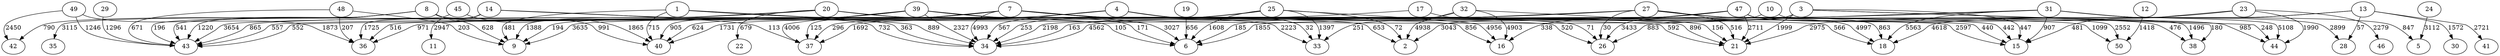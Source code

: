 strict digraph  {
	20 -> 6	 [label=105];
	20 -> 43	 [label=3654];
	20 -> 21	 [label=592];
	20 -> 22	 [label=679];
	20 -> 9	 [label=1388];
	20 -> 26	 [label=71];
	3 -> 21	 [label=1999];
	3 -> 26	 [label=3433];
	3 -> 38	 [label=180];
	3 -> 44	 [label=248];
	3 -> 15	 [label=447];
	3 -> 2	 [label=3043];
	3 -> 36	 [label=971];
	4 -> 15	 [label=440];
	4 -> 34	 [label=567];
	4 -> 33	 [label=32];
	4 -> 40	 [label=1731];
	29 -> 43	 [label=1296];
	10 -> 38	 [label=1496];
	10 -> 33	 [label=251];
	8 -> 43	 [label=196];
	8 -> 9	 [label=628];
	8 -> 26	 [label=520];
	8 -> 34	 [label=732];
	8 -> 40	 [label=991];
	8 -> 42	 [label=790];
	8 -> 35	 [label=3115];
	39 -> 6	 [label=171];
	39 -> 9	 [label=194];
	39 -> 34	 [label=2327];
	39 -> 40	 [label=905];
	39 -> 37	 [label=4006];
	39 -> 18	 [label=566];
	14 -> 43	 [label=1220];
	14 -> 36	 [label=1725];
	14 -> 34	 [label=363];
	14 -> 11	 [label=2947];
	14 -> 37	 [label=113];
	7 -> 6	 [label=3027];
	7 -> 43	 [label=865];
	7 -> 21	 [label=896];
	7 -> 9	 [label=3635];
	7 -> 15	 [label=2597];
	7 -> 34	 [label=4993];
	7 -> 33	 [label=2223];
	7 -> 40	 [label=624];
	7 -> 37	 [label=125];
	7 -> 16	 [label=856];
	45 -> 43	 [label=541];
	45 -> 40	 [label=1865];
	1 -> 9	 [label=481];
	1 -> 2	 [label=653];
	1 -> 34	 [label=889];
	1 -> 40	 [label=715];
	48 -> 43	 [label=671];
	48 -> 9	 [label=203];
	48 -> 36	 [label=207];
	25 -> 6	 [label=1608];
	25 -> 43	 [label=557];
	25 -> 2	 [label=72];
	25 -> 34	 [label=253];
	25 -> 33	 [label=1397];
	25 -> 16	 [label=4956];
	47 -> 43	 [label=552];
	47 -> 21	 [label=2711];
	47 -> 38	 [label=476];
	47 -> 44	 [label=985];
	47 -> 34	 [label=163];
	47 -> 16	 [label=338];
	47 -> 50	 [label=2552];
	17 -> 37	 [label=296];
	17 -> 18	 [label=4997];
	49 -> 43	 [label=1246];
	49 -> 36	 [label=1873];
	49 -> 42	 [label=2450];
	27 -> 6	 [label=185];
	27 -> 21	 [label=516];
	27 -> 26	 [label=30];
	27 -> 15	 [label=442];
	27 -> 36	 [label=516];
	27 -> 34	 [label=2198];
	27 -> 18	 [label=863];
	27 -> 50	 [label=1099];
	32 -> 21	 [label=156];
	32 -> 2	 [label=4938];
	32 -> 37	 [label=1692];
	32 -> 16	 [label=4903];
	23 -> 6	 [label=1855];
	23 -> 46	 [label=2279];
	23 -> 44	 [label=1990];
	23 -> 15	 [label=481];
	31 -> 26	 [label=883];
	31 -> 44	 [label=5108];
	31 -> 15	 [label=907];
	31 -> 34	 [label=4562];
	31 -> 28	 [label=2899];
	31 -> 18	 [label=5563];
	31 -> 5	 [label=847];
	12 -> 50	 [label=1418];
	24 -> 5	 [label=3112];
	13 -> 21	 [label=2975];
	13 -> 28	 [label=57];
	13 -> 18	 [label=4618];
	13 -> 30	 [label=1572];
	13 -> 41	 [label=2721];
	19 -> 6	 [label=656];
}
